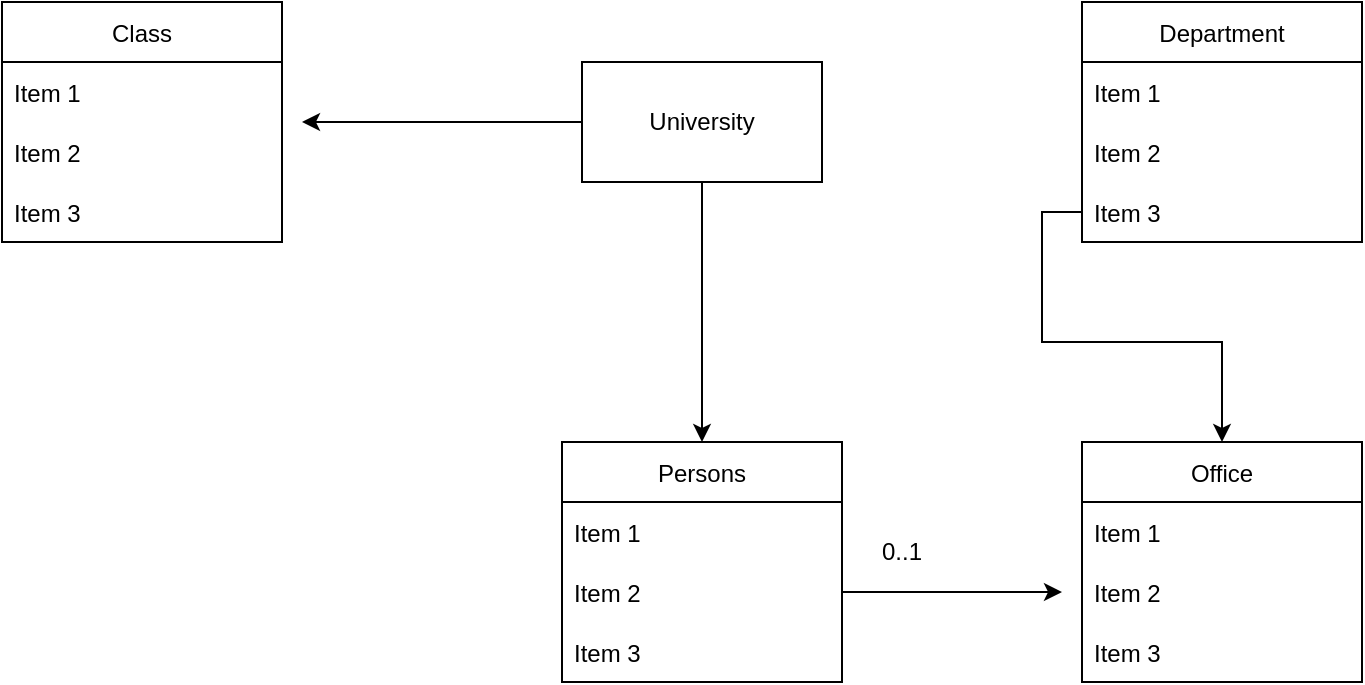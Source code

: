 <mxfile version="20.0.4" type="device"><diagram id="ggqd7lpXQRpdo39oaMYw" name="Page-1"><mxGraphModel dx="946" dy="621" grid="1" gridSize="10" guides="1" tooltips="1" connect="1" arrows="1" fold="1" page="1" pageScale="1" pageWidth="827" pageHeight="1169" math="0" shadow="0"><root><mxCell id="0"/><mxCell id="1" parent="0"/><mxCell id="UdReDRLRv8i5QqzJ9Wtm-37" style="edgeStyle=orthogonalEdgeStyle;rounded=0;orthogonalLoop=1;jettySize=auto;html=1;entryX=0.5;entryY=0;entryDx=0;entryDy=0;" edge="1" parent="1" source="UdReDRLRv8i5QqzJ9Wtm-1" target="UdReDRLRv8i5QqzJ9Wtm-33"><mxGeometry relative="1" as="geometry"/></mxCell><mxCell id="UdReDRLRv8i5QqzJ9Wtm-40" style="edgeStyle=orthogonalEdgeStyle;rounded=0;orthogonalLoop=1;jettySize=auto;html=1;" edge="1" parent="1" source="UdReDRLRv8i5QqzJ9Wtm-1"><mxGeometry relative="1" as="geometry"><mxPoint x="200" y="190" as="targetPoint"/></mxGeometry></mxCell><mxCell id="UdReDRLRv8i5QqzJ9Wtm-1" value="University" style="rounded=0;whiteSpace=wrap;html=1;" vertex="1" parent="1"><mxGeometry x="340" y="160" width="120" height="60" as="geometry"/></mxCell><mxCell id="UdReDRLRv8i5QqzJ9Wtm-2" value="Class" style="swimlane;fontStyle=0;childLayout=stackLayout;horizontal=1;startSize=30;horizontalStack=0;resizeParent=1;resizeParentMax=0;resizeLast=0;collapsible=1;marginBottom=0;" vertex="1" parent="1"><mxGeometry x="50" y="130" width="140" height="120" as="geometry"/></mxCell><mxCell id="UdReDRLRv8i5QqzJ9Wtm-3" value="Item 1" style="text;strokeColor=none;fillColor=none;align=left;verticalAlign=middle;spacingLeft=4;spacingRight=4;overflow=hidden;points=[[0,0.5],[1,0.5]];portConstraint=eastwest;rotatable=0;" vertex="1" parent="UdReDRLRv8i5QqzJ9Wtm-2"><mxGeometry y="30" width="140" height="30" as="geometry"/></mxCell><mxCell id="UdReDRLRv8i5QqzJ9Wtm-4" value="Item 2" style="text;strokeColor=none;fillColor=none;align=left;verticalAlign=middle;spacingLeft=4;spacingRight=4;overflow=hidden;points=[[0,0.5],[1,0.5]];portConstraint=eastwest;rotatable=0;" vertex="1" parent="UdReDRLRv8i5QqzJ9Wtm-2"><mxGeometry y="60" width="140" height="30" as="geometry"/></mxCell><mxCell id="UdReDRLRv8i5QqzJ9Wtm-5" value="Item 3" style="text;strokeColor=none;fillColor=none;align=left;verticalAlign=middle;spacingLeft=4;spacingRight=4;overflow=hidden;points=[[0,0.5],[1,0.5]];portConstraint=eastwest;rotatable=0;" vertex="1" parent="UdReDRLRv8i5QqzJ9Wtm-2"><mxGeometry y="90" width="140" height="30" as="geometry"/></mxCell><mxCell id="UdReDRLRv8i5QqzJ9Wtm-6" value="Office" style="swimlane;fontStyle=0;childLayout=stackLayout;horizontal=1;startSize=30;horizontalStack=0;resizeParent=1;resizeParentMax=0;resizeLast=0;collapsible=1;marginBottom=0;" vertex="1" parent="1"><mxGeometry x="590" y="350" width="140" height="120" as="geometry"/></mxCell><mxCell id="UdReDRLRv8i5QqzJ9Wtm-7" value="Item 1" style="text;strokeColor=none;fillColor=none;align=left;verticalAlign=middle;spacingLeft=4;spacingRight=4;overflow=hidden;points=[[0,0.5],[1,0.5]];portConstraint=eastwest;rotatable=0;" vertex="1" parent="UdReDRLRv8i5QqzJ9Wtm-6"><mxGeometry y="30" width="140" height="30" as="geometry"/></mxCell><mxCell id="UdReDRLRv8i5QqzJ9Wtm-8" value="Item 2" style="text;strokeColor=none;fillColor=none;align=left;verticalAlign=middle;spacingLeft=4;spacingRight=4;overflow=hidden;points=[[0,0.5],[1,0.5]];portConstraint=eastwest;rotatable=0;" vertex="1" parent="UdReDRLRv8i5QqzJ9Wtm-6"><mxGeometry y="60" width="140" height="30" as="geometry"/></mxCell><mxCell id="UdReDRLRv8i5QqzJ9Wtm-9" value="Item 3" style="text;strokeColor=none;fillColor=none;align=left;verticalAlign=middle;spacingLeft=4;spacingRight=4;overflow=hidden;points=[[0,0.5],[1,0.5]];portConstraint=eastwest;rotatable=0;" vertex="1" parent="UdReDRLRv8i5QqzJ9Wtm-6"><mxGeometry y="90" width="140" height="30" as="geometry"/></mxCell><mxCell id="UdReDRLRv8i5QqzJ9Wtm-24" value="0..1" style="text;html=1;strokeColor=none;fillColor=none;align=center;verticalAlign=middle;whiteSpace=wrap;rounded=0;" vertex="1" parent="1"><mxGeometry x="470" y="390" width="60" height="30" as="geometry"/></mxCell><mxCell id="UdReDRLRv8i5QqzJ9Wtm-25" value="Department" style="swimlane;fontStyle=0;childLayout=stackLayout;horizontal=1;startSize=30;horizontalStack=0;resizeParent=1;resizeParentMax=0;resizeLast=0;collapsible=1;marginBottom=0;" vertex="1" parent="1"><mxGeometry x="590" y="130" width="140" height="120" as="geometry"/></mxCell><mxCell id="UdReDRLRv8i5QqzJ9Wtm-26" value="Item 1" style="text;strokeColor=none;fillColor=none;align=left;verticalAlign=middle;spacingLeft=4;spacingRight=4;overflow=hidden;points=[[0,0.5],[1,0.5]];portConstraint=eastwest;rotatable=0;" vertex="1" parent="UdReDRLRv8i5QqzJ9Wtm-25"><mxGeometry y="30" width="140" height="30" as="geometry"/></mxCell><mxCell id="UdReDRLRv8i5QqzJ9Wtm-27" value="Item 2" style="text;strokeColor=none;fillColor=none;align=left;verticalAlign=middle;spacingLeft=4;spacingRight=4;overflow=hidden;points=[[0,0.5],[1,0.5]];portConstraint=eastwest;rotatable=0;" vertex="1" parent="UdReDRLRv8i5QqzJ9Wtm-25"><mxGeometry y="60" width="140" height="30" as="geometry"/></mxCell><mxCell id="UdReDRLRv8i5QqzJ9Wtm-28" value="Item 3" style="text;strokeColor=none;fillColor=none;align=left;verticalAlign=middle;spacingLeft=4;spacingRight=4;overflow=hidden;points=[[0,0.5],[1,0.5]];portConstraint=eastwest;rotatable=0;" vertex="1" parent="UdReDRLRv8i5QqzJ9Wtm-25"><mxGeometry y="90" width="140" height="30" as="geometry"/></mxCell><mxCell id="UdReDRLRv8i5QqzJ9Wtm-31" style="edgeStyle=orthogonalEdgeStyle;rounded=0;orthogonalLoop=1;jettySize=auto;html=1;" edge="1" parent="1" source="UdReDRLRv8i5QqzJ9Wtm-28" target="UdReDRLRv8i5QqzJ9Wtm-6"><mxGeometry relative="1" as="geometry"/></mxCell><mxCell id="UdReDRLRv8i5QqzJ9Wtm-33" value="Persons" style="swimlane;fontStyle=0;childLayout=stackLayout;horizontal=1;startSize=30;horizontalStack=0;resizeParent=1;resizeParentMax=0;resizeLast=0;collapsible=1;marginBottom=0;" vertex="1" parent="1"><mxGeometry x="330" y="350" width="140" height="120" as="geometry"/></mxCell><mxCell id="UdReDRLRv8i5QqzJ9Wtm-34" value="Item 1" style="text;strokeColor=none;fillColor=none;align=left;verticalAlign=middle;spacingLeft=4;spacingRight=4;overflow=hidden;points=[[0,0.5],[1,0.5]];portConstraint=eastwest;rotatable=0;" vertex="1" parent="UdReDRLRv8i5QqzJ9Wtm-33"><mxGeometry y="30" width="140" height="30" as="geometry"/></mxCell><mxCell id="UdReDRLRv8i5QqzJ9Wtm-35" value="Item 2" style="text;strokeColor=none;fillColor=none;align=left;verticalAlign=middle;spacingLeft=4;spacingRight=4;overflow=hidden;points=[[0,0.5],[1,0.5]];portConstraint=eastwest;rotatable=0;" vertex="1" parent="UdReDRLRv8i5QqzJ9Wtm-33"><mxGeometry y="60" width="140" height="30" as="geometry"/></mxCell><mxCell id="UdReDRLRv8i5QqzJ9Wtm-36" value="Item 3" style="text;strokeColor=none;fillColor=none;align=left;verticalAlign=middle;spacingLeft=4;spacingRight=4;overflow=hidden;points=[[0,0.5],[1,0.5]];portConstraint=eastwest;rotatable=0;" vertex="1" parent="UdReDRLRv8i5QqzJ9Wtm-33"><mxGeometry y="90" width="140" height="30" as="geometry"/></mxCell><mxCell id="UdReDRLRv8i5QqzJ9Wtm-38" style="edgeStyle=orthogonalEdgeStyle;rounded=0;orthogonalLoop=1;jettySize=auto;html=1;" edge="1" parent="1" source="UdReDRLRv8i5QqzJ9Wtm-35"><mxGeometry relative="1" as="geometry"><mxPoint x="580" y="425" as="targetPoint"/></mxGeometry></mxCell></root></mxGraphModel></diagram></mxfile>